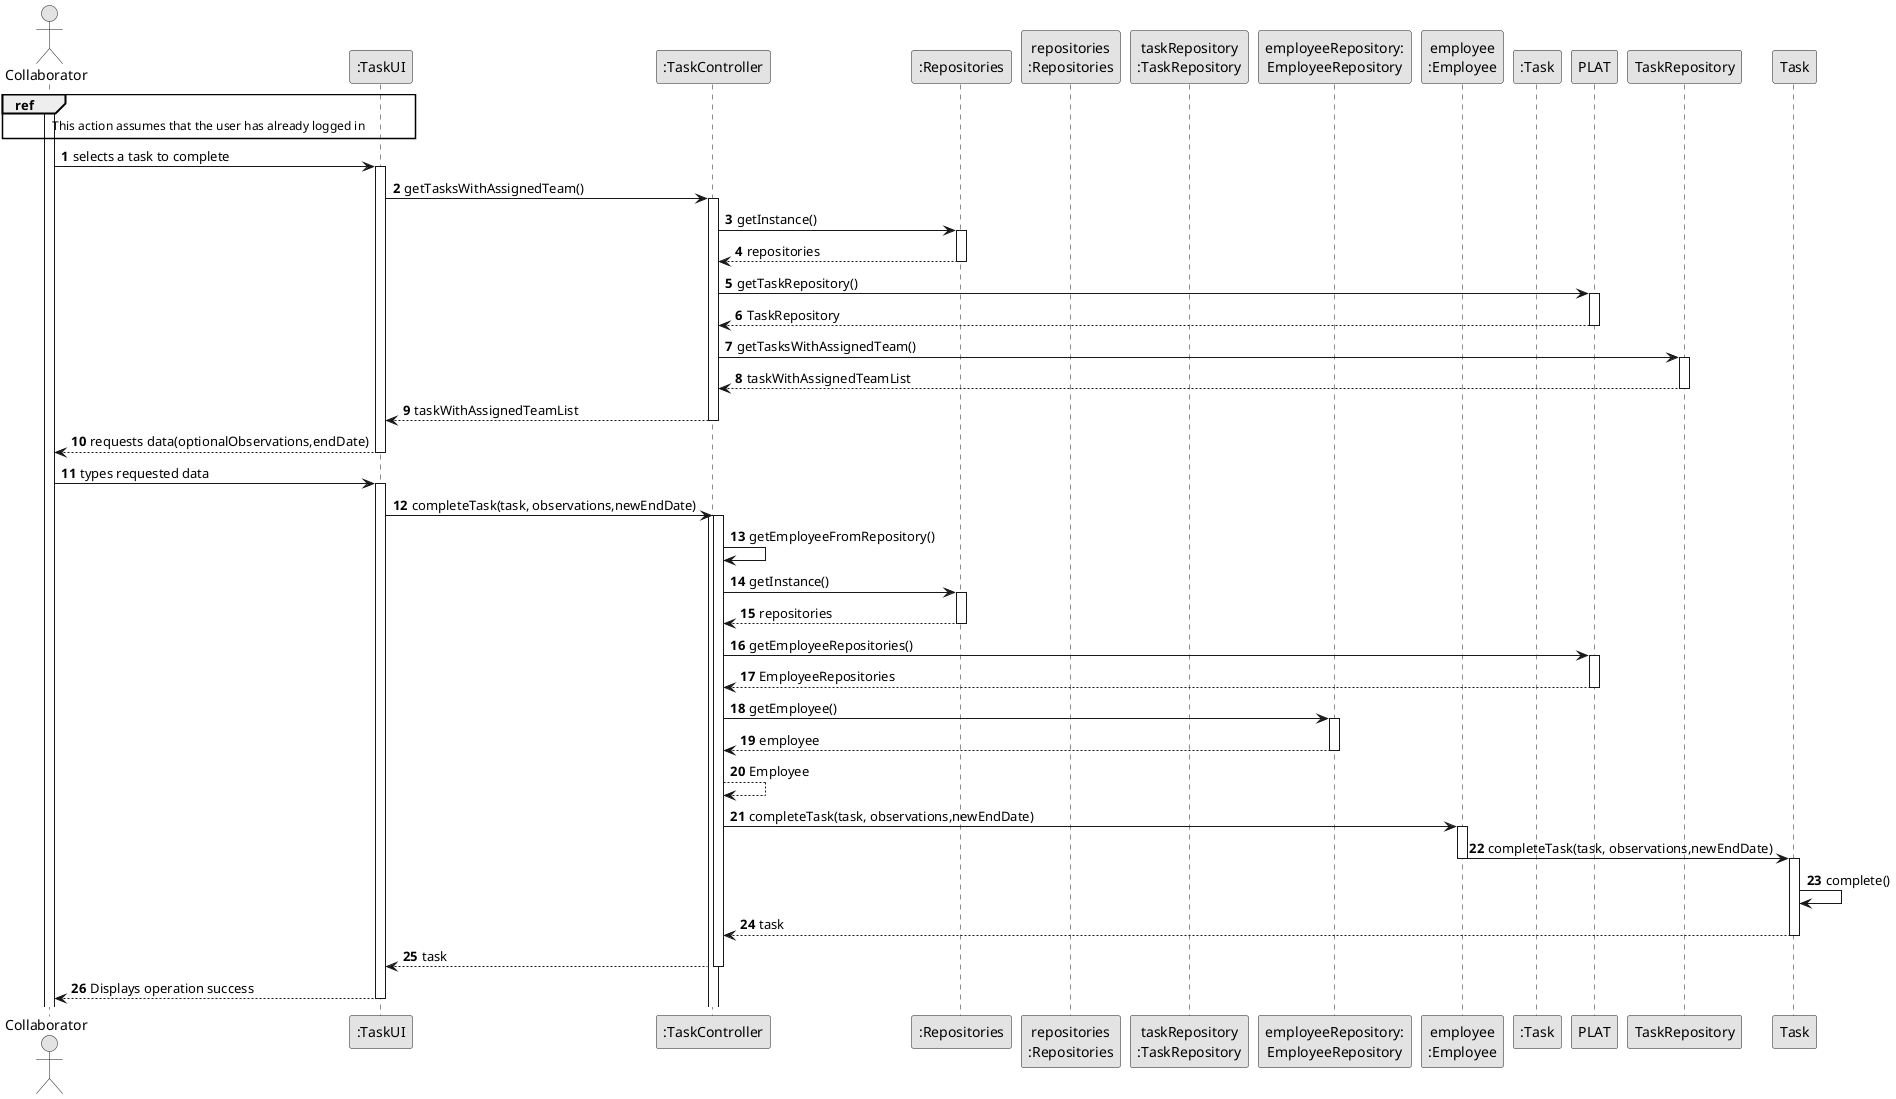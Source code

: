 @startuml
skinparam monochrome true
skinparam packageStyle rectangle
skinparam shadowing false

autonumber

actor "Collaborator" as ACTOR
participant ":TaskUI" as UI
participant ":TaskController" as CTRL
participant ":Repositories" as REPOS_Singleton
participant "repositories\n:Repositories" as REPOS_Instance
participant "taskRepository\n:TaskRepository" as TASK_REPO
participant "employeeRepository:\nEmployeeRepository" as EmployeeRepository
participant "employee\n:Employee" as Employee
participant ":Task" as TASK

activate ACTOR

ref over ACTOR, UI: This action assumes that the user has already logged in

ACTOR -> UI: selects a task to complete
activate UI
    UI -> CTRL: getTasksWithAssignedTeam()
    activate CTRL

            CTRL -> REPOS_Singleton : getInstance()
            activate REPOS_Singleton

                REPOS_Singleton --> CTRL: repositories
            deactivate REPOS_Singleton

            CTRL -> PLAT : getTaskRepository()
            activate PLAT

                PLAT --> CTRL: TaskRepository
            deactivate PLAT

            CTRL -> TaskRepository : getTasksWithAssignedTeam()
            activate TaskRepository

                TaskRepository --> CTRL : taskWithAssignedTeamList
            deactivate TaskRepository


            CTRL --> UI : taskWithAssignedTeamList
        deactivate CTRL
UI --> ACTOR: requests data(optionalObservations,endDate)
deactivate UI

ACTOR -> UI: types requested data
activate UI

    UI -> CTRL: completeTask(task, observations,newEndDate)
    activate CTRL

        activate CTRL
            CTRL->CTRL: getEmployeeFromRepository()
            CTRL -> REPOS_Singleton : getInstance()
            activate REPOS_Singleton
                REPOS_Singleton --> CTRL : repositories
            deactivate REPOS_Singleton
            CTRL -> PLAT : getEmployeeRepositories()
            activate PLAT
                PLAT --> CTRL : EmployeeRepositories
            deactivate PLAT
            CTRL -> EmployeeRepository: getEmployee()
            activate EmployeeRepository
                EmployeeRepository -->CTRL: employee
            deactivate EmployeeRepository
            CTRL --> CTRL: Employee
            CTRL -> Employee: completeTask(task, observations,newEndDate)
            activate Employee
                Employee ->Task: completeTask(task, observations,newEndDate)
            deactivate Employee
                activate Task
                    Task -> Task : complete()
                     Task--> CTRL: task
                deactivate Task
            deactivate Employee
            CTRL --> UI: task

        deactivate CTRL
UI --> ACTOR: Displays operation success
deactivate UI

@enduml
